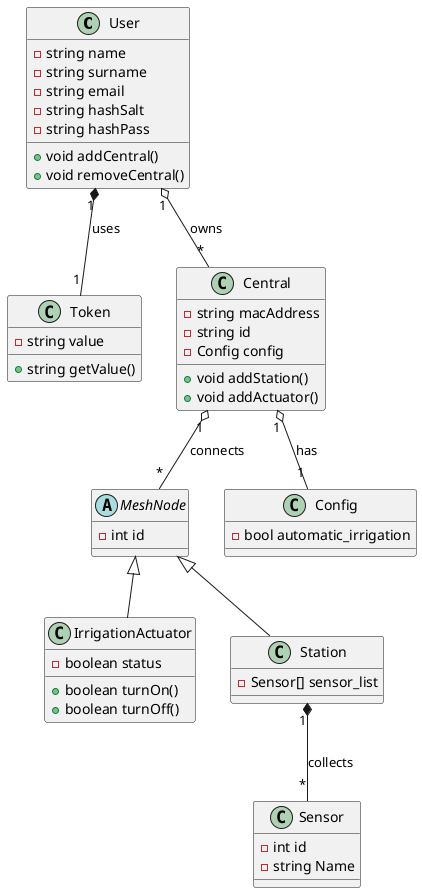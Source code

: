 @startuml server
    

class User {
    - string name
    - string surname
    - string email
    - string hashSalt
    - string hashPass
    + void addCentral()
    + void removeCentral()
}

class Token {
    - string value
    + string getValue()
}

class Central {
    - string macAddress
    - string id
    - Config config
    + void addStation()
    + void addActuator()
}
abstract class MeshNode{
    - int id
}
class IrrigationActuator{
    - boolean status
    + boolean turnOn()
    + boolean turnOff()
}
class Config {
    - bool automatic_irrigation
}

class Station {
    - Sensor[] sensor_list
}

class Sensor {
    - int id
    - string Name
}

Central "1" o-- "1" Config : has
User "1" *-- "1" Token : uses
User "1" o-- "*" Central : owns
Central "1" o-- "*" MeshNode : connects
Station "1" *-- "*" Sensor : collects 
MeshNode <|-- Station
MeshNode <|-- IrrigationActuator
@enduml